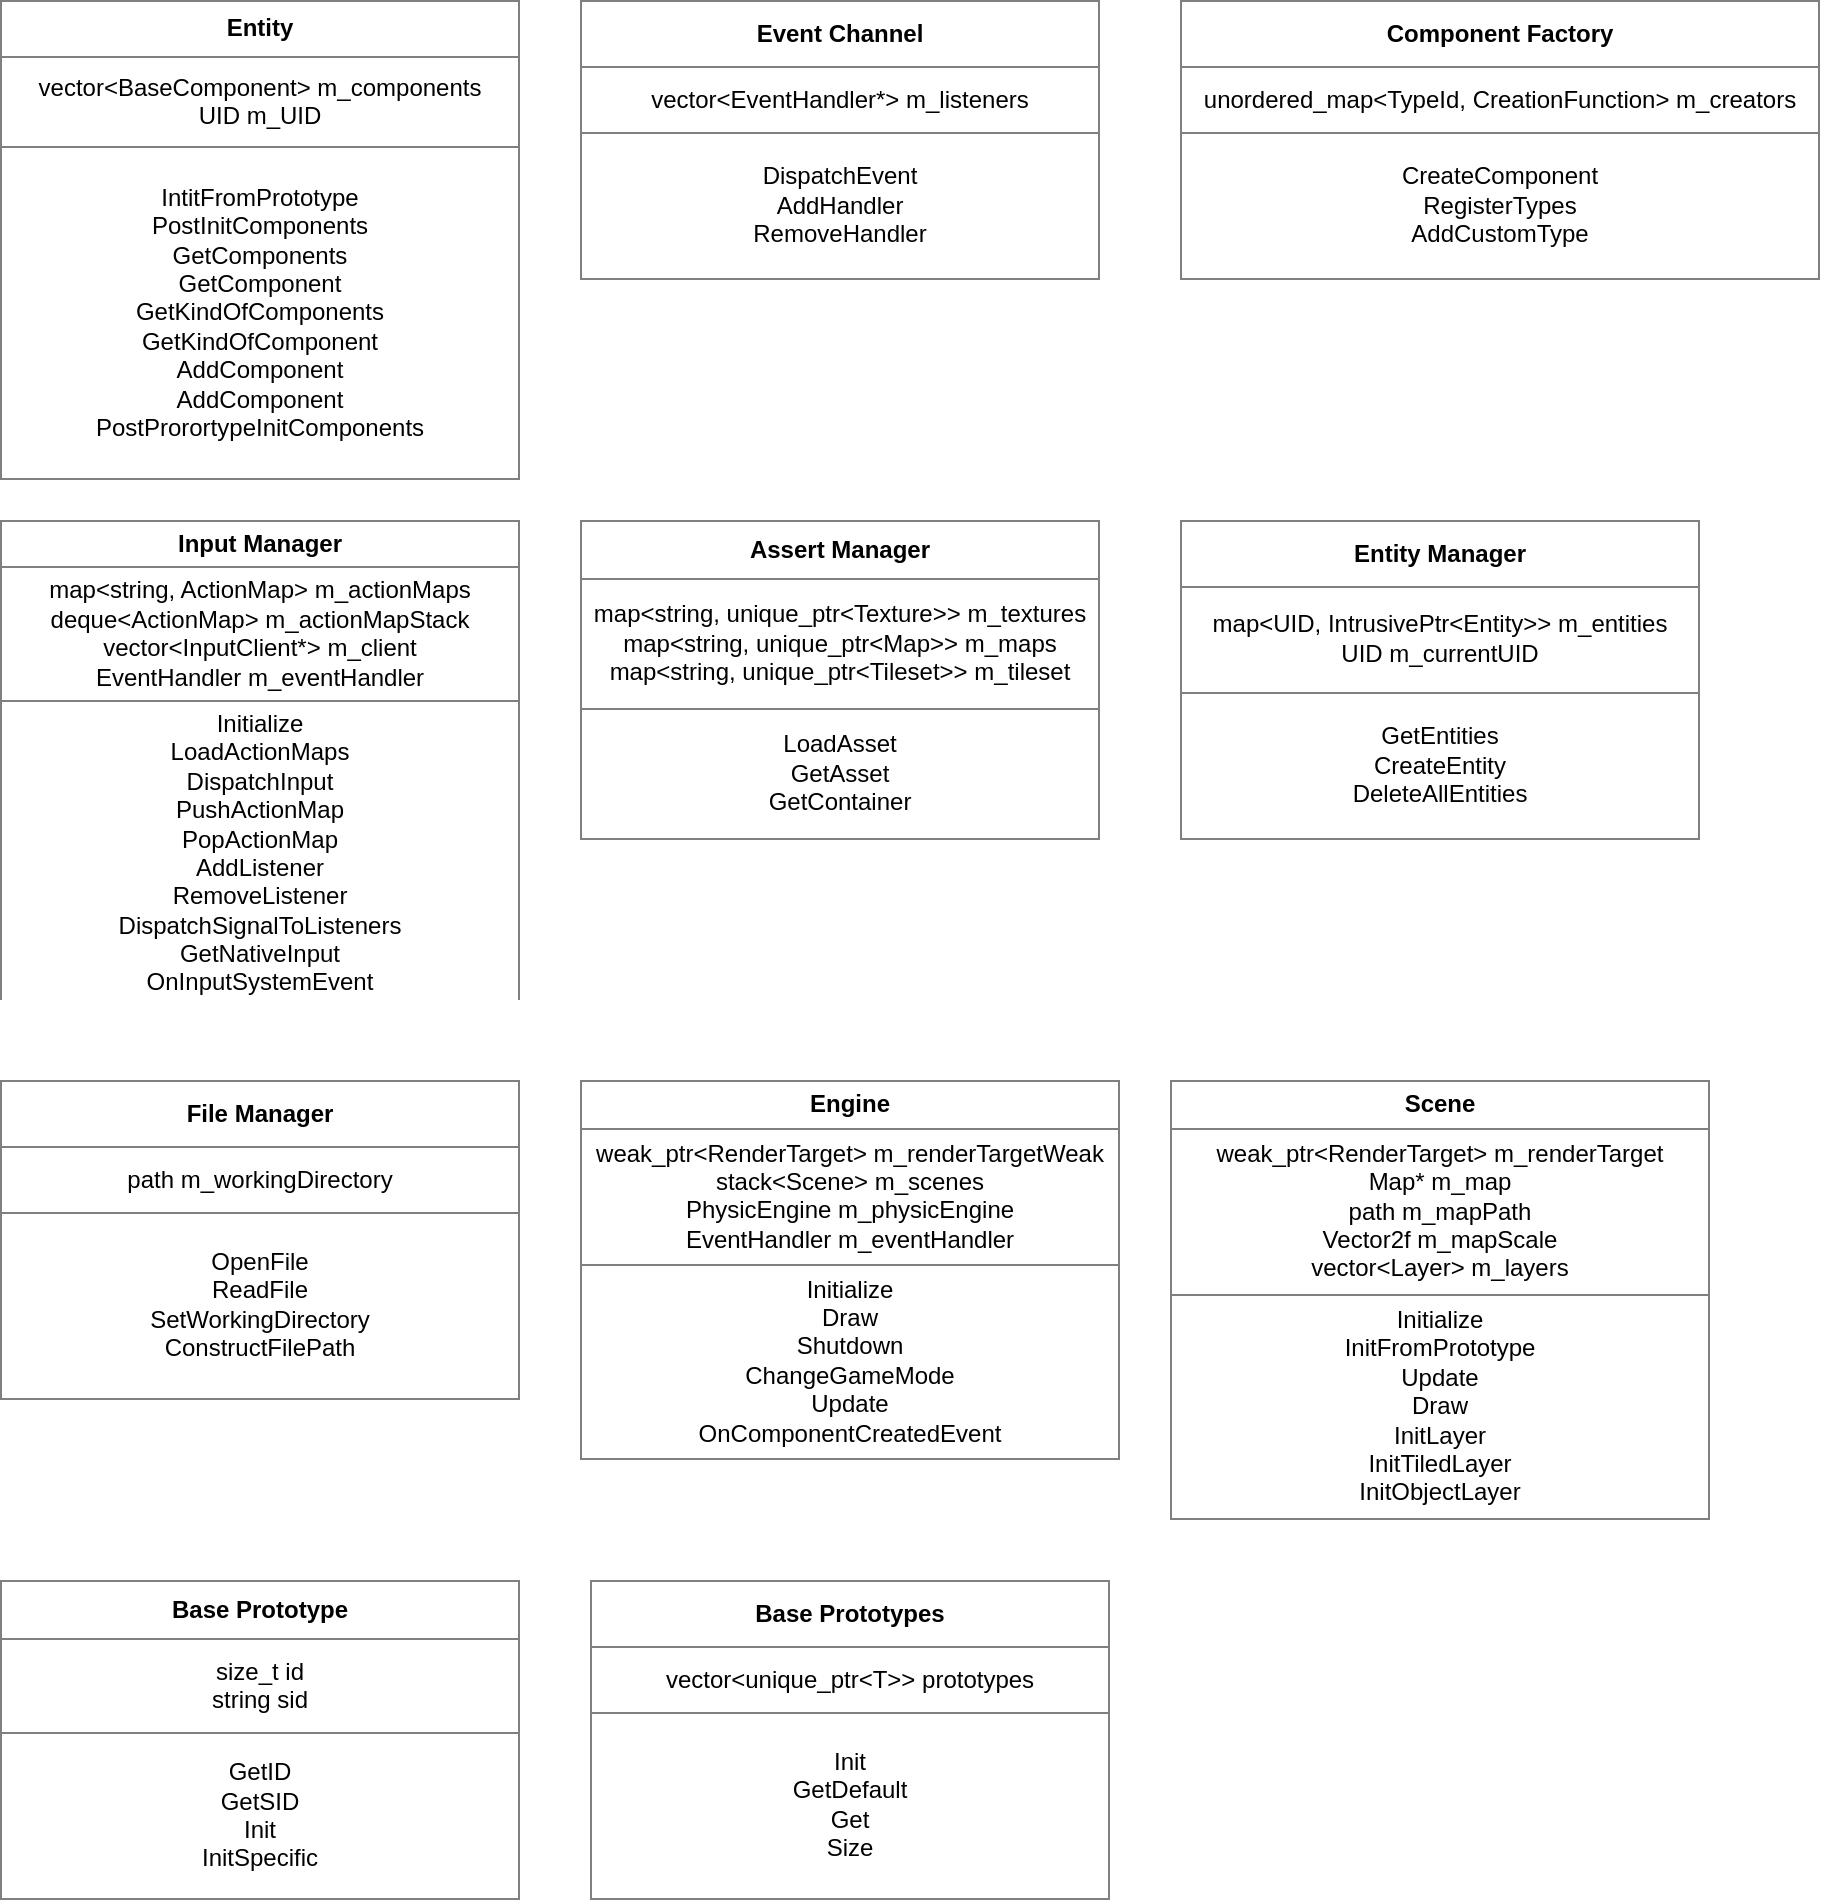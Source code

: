 <mxfile version="14.0.0" type="device"><diagram id="gwxPyDFyfQb-RHHED2Pe" name="Page-1"><mxGraphModel dx="868" dy="393" grid="1" gridSize="10" guides="1" tooltips="1" connect="1" arrows="1" fold="1" page="1" pageScale="1" pageWidth="827" pageHeight="1169" math="0" shadow="0"><root><mxCell id="0"/><mxCell id="1" parent="0"/><mxCell id="S0VjwgKTPPkP6UZ-sHXD-1" value="&lt;table border=&quot;1&quot; width=&quot;100%&quot; cellpadding=&quot;4&quot; style=&quot;width: 100% ; height: 100% ; border-collapse: collapse&quot;&gt;&lt;tbody&gt;&lt;tr&gt;&lt;th align=&quot;center&quot;&gt;&lt;b&gt;Entity&lt;/b&gt;&lt;/th&gt;&lt;/tr&gt;&lt;tr&gt;&lt;td align=&quot;center&quot;&gt;vector&amp;lt;BaseComponent&amp;gt; m_components&lt;br&gt;UID m_UID&lt;/td&gt;&lt;/tr&gt;&lt;tr&gt;&lt;td align=&quot;center&quot;&gt;IntitFromPrototype&lt;br&gt;PostInitComponents&lt;br&gt;GetComponents&lt;br&gt;GetComponent&lt;br&gt;GetKindOfComponents&lt;br&gt;GetKindOfComponent&lt;br&gt;AddComponent&lt;br&gt;AddComponent&lt;br&gt;PostProrortypeInitComponents&lt;/td&gt;&lt;/tr&gt;&lt;/tbody&gt;&lt;/table&gt;" style="text;html=1;strokeColor=none;fillColor=none;overflow=fill;" vertex="1" parent="1"><mxGeometry x="60" y="20" width="260" height="240" as="geometry"/></mxCell><mxCell id="S0VjwgKTPPkP6UZ-sHXD-2" value="&lt;table border=&quot;1&quot; width=&quot;100%&quot; cellpadding=&quot;4&quot; style=&quot;width: 100% ; height: 100% ; border-collapse: collapse&quot;&gt;&lt;tbody&gt;&lt;tr&gt;&lt;th align=&quot;center&quot;&gt;&lt;b&gt;Event Channel&lt;/b&gt;&lt;/th&gt;&lt;/tr&gt;&lt;tr&gt;&lt;td align=&quot;center&quot;&gt;vector&amp;lt;EventHandler*&amp;gt; m_listeners&lt;br&gt;&lt;/td&gt;&lt;/tr&gt;&lt;tr&gt;&lt;td align=&quot;center&quot;&gt;DispatchEvent&lt;br&gt;AddHandler&lt;br&gt;RemoveHandler&lt;/td&gt;&lt;/tr&gt;&lt;/tbody&gt;&lt;/table&gt;" style="text;html=1;strokeColor=none;fillColor=none;overflow=fill;" vertex="1" parent="1"><mxGeometry x="350" y="20" width="260" height="140" as="geometry"/></mxCell><mxCell id="S0VjwgKTPPkP6UZ-sHXD-3" value="&lt;table border=&quot;1&quot; width=&quot;100%&quot; cellpadding=&quot;4&quot; style=&quot;width: 100% ; height: 100% ; border-collapse: collapse&quot;&gt;&lt;tbody&gt;&lt;tr&gt;&lt;th align=&quot;center&quot;&gt;&lt;b&gt;Component Factory&lt;/b&gt;&lt;/th&gt;&lt;/tr&gt;&lt;tr&gt;&lt;td align=&quot;center&quot;&gt;unordered_map&amp;lt;TypeId, CreationFunction&amp;gt; m_creators&lt;/td&gt;&lt;/tr&gt;&lt;tr&gt;&lt;td align=&quot;center&quot;&gt;CreateComponent&lt;br&gt;RegisterTypes&lt;br&gt;AddCustomType&lt;/td&gt;&lt;/tr&gt;&lt;/tbody&gt;&lt;/table&gt;" style="text;html=1;strokeColor=none;fillColor=none;overflow=fill;" vertex="1" parent="1"><mxGeometry x="650" y="20" width="320" height="140" as="geometry"/></mxCell><mxCell id="S0VjwgKTPPkP6UZ-sHXD-4" value="&lt;table border=&quot;1&quot; width=&quot;100%&quot; cellpadding=&quot;4&quot; style=&quot;width: 100% ; height: 100% ; border-collapse: collapse&quot;&gt;&lt;tbody&gt;&lt;tr&gt;&lt;th align=&quot;center&quot;&gt;&lt;b&gt;Input Manager&lt;/b&gt;&lt;/th&gt;&lt;/tr&gt;&lt;tr&gt;&lt;td align=&quot;center&quot;&gt;map&amp;lt;string, ActionMap&amp;gt; m_actionMaps&lt;br&gt;deque&amp;lt;ActionMap&amp;gt; m_actionMapStack&lt;br&gt;vector&amp;lt;InputClient*&amp;gt; m_client&lt;br&gt;EventHandler m_eventHandler&lt;br&gt;&lt;/td&gt;&lt;/tr&gt;&lt;tr&gt;&lt;td align=&quot;center&quot;&gt;Initialize&lt;br&gt;LoadActionMaps&lt;br&gt;DispatchInput&lt;br&gt;PushActionMap&lt;br&gt;PopActionMap&lt;br&gt;AddListener&lt;br&gt;RemoveListener&lt;br&gt;DispatchSignalToListeners&lt;br&gt;GetNativeInput&lt;br&gt;OnInputSystemEvent&lt;br&gt;&lt;/td&gt;&lt;/tr&gt;&lt;/tbody&gt;&lt;/table&gt;" style="text;html=1;strokeColor=none;fillColor=none;overflow=fill;" vertex="1" parent="1"><mxGeometry x="60" y="280" width="260" height="240" as="geometry"/></mxCell><mxCell id="S0VjwgKTPPkP6UZ-sHXD-5" value="&lt;table border=&quot;1&quot; width=&quot;100%&quot; cellpadding=&quot;4&quot; style=&quot;width: 100% ; height: 100% ; border-collapse: collapse&quot;&gt;&lt;tbody&gt;&lt;tr&gt;&lt;th align=&quot;center&quot;&gt;&lt;b&gt;Assert Manager&lt;/b&gt;&lt;/th&gt;&lt;/tr&gt;&lt;tr&gt;&lt;td align=&quot;center&quot;&gt;map&amp;lt;string, unique_ptr&amp;lt;Texture&amp;gt;&amp;gt; m_textures&lt;br&gt;map&amp;lt;string, unique_ptr&amp;lt;Map&amp;gt;&amp;gt; m_maps&lt;br&gt;map&amp;lt;string, unique_ptr&amp;lt;Tileset&amp;gt;&amp;gt; m_tileset&lt;br&gt;&lt;/td&gt;&lt;/tr&gt;&lt;tr&gt;&lt;td align=&quot;center&quot;&gt;LoadAsset&lt;br&gt;GetAsset&lt;br&gt;GetContainer&lt;br&gt;&lt;/td&gt;&lt;/tr&gt;&lt;/tbody&gt;&lt;/table&gt;" style="text;html=1;strokeColor=none;fillColor=none;overflow=fill;" vertex="1" parent="1"><mxGeometry x="350" y="280" width="260" height="160" as="geometry"/></mxCell><mxCell id="S0VjwgKTPPkP6UZ-sHXD-6" value="&lt;table border=&quot;1&quot; width=&quot;100%&quot; cellpadding=&quot;4&quot; style=&quot;width: 100% ; height: 100% ; border-collapse: collapse&quot;&gt;&lt;tbody&gt;&lt;tr&gt;&lt;th align=&quot;center&quot;&gt;&lt;b&gt;Entity Manager&lt;/b&gt;&lt;/th&gt;&lt;/tr&gt;&lt;tr&gt;&lt;td align=&quot;center&quot;&gt;map&amp;lt;UID, IntrusivePtr&amp;lt;Entity&amp;gt;&amp;gt; m_entities&lt;br&gt;UID m_currentUID&lt;br&gt;&lt;/td&gt;&lt;/tr&gt;&lt;tr&gt;&lt;td align=&quot;center&quot;&gt;GetEntities&lt;br&gt;CreateEntity&lt;br&gt;DeleteAllEntities&lt;br&gt;&lt;/td&gt;&lt;/tr&gt;&lt;/tbody&gt;&lt;/table&gt;" style="text;html=1;strokeColor=none;fillColor=none;overflow=fill;" vertex="1" parent="1"><mxGeometry x="650" y="280" width="260" height="160" as="geometry"/></mxCell><mxCell id="S0VjwgKTPPkP6UZ-sHXD-7" value="&lt;table border=&quot;1&quot; width=&quot;100%&quot; cellpadding=&quot;4&quot; style=&quot;width: 100% ; height: 100% ; border-collapse: collapse&quot;&gt;&lt;tbody&gt;&lt;tr&gt;&lt;th align=&quot;center&quot;&gt;&lt;b&gt;File Manager&lt;/b&gt;&lt;/th&gt;&lt;/tr&gt;&lt;tr&gt;&lt;td align=&quot;center&quot;&gt;path m_workingDirectory&lt;br&gt;&lt;/td&gt;&lt;/tr&gt;&lt;tr&gt;&lt;td align=&quot;center&quot;&gt;OpenFile&lt;br&gt;ReadFile&lt;br&gt;SetWorkingDirectory&lt;br&gt;ConstructFilePath&lt;br&gt;&lt;/td&gt;&lt;/tr&gt;&lt;/tbody&gt;&lt;/table&gt;" style="text;html=1;strokeColor=none;fillColor=none;overflow=fill;" vertex="1" parent="1"><mxGeometry x="60" y="560" width="260" height="160" as="geometry"/></mxCell><mxCell id="S0VjwgKTPPkP6UZ-sHXD-8" value="&lt;table border=&quot;1&quot; width=&quot;100%&quot; cellpadding=&quot;4&quot; style=&quot;width: 100% ; height: 100% ; border-collapse: collapse&quot;&gt;&lt;tbody&gt;&lt;tr&gt;&lt;th align=&quot;center&quot;&gt;Engine&lt;/th&gt;&lt;/tr&gt;&lt;tr&gt;&lt;td align=&quot;center&quot;&gt;weak_ptr&amp;lt;RenderTarget&amp;gt; m_renderTargetWeak&lt;br&gt;stack&amp;lt;Scene&amp;gt; m_scenes&lt;br&gt;PhysicEngine m_physicEngine&lt;br&gt;EventHandler m_eventHandler&lt;br&gt;&lt;/td&gt;&lt;/tr&gt;&lt;tr&gt;&lt;td align=&quot;center&quot;&gt;Initialize&lt;br&gt;Draw&lt;br&gt;Shutdown&lt;br&gt;ChangeGameMode&lt;br&gt;Update&lt;br&gt;OnComponentCreatedEvent&lt;br&gt;&lt;/td&gt;&lt;/tr&gt;&lt;/tbody&gt;&lt;/table&gt;" style="text;html=1;strokeColor=none;fillColor=none;overflow=fill;" vertex="1" parent="1"><mxGeometry x="350" y="560" width="270" height="190" as="geometry"/></mxCell><mxCell id="S0VjwgKTPPkP6UZ-sHXD-9" value="&lt;table border=&quot;1&quot; width=&quot;100%&quot; cellpadding=&quot;4&quot; style=&quot;width: 100% ; height: 100% ; border-collapse: collapse&quot;&gt;&lt;tbody&gt;&lt;tr&gt;&lt;th align=&quot;center&quot;&gt;Scene&lt;/th&gt;&lt;/tr&gt;&lt;tr&gt;&lt;td align=&quot;center&quot;&gt;weak_ptr&amp;lt;RenderTarget&amp;gt; m_renderTarget&lt;br&gt;Map* m_map&lt;br&gt;path m_mapPath&lt;br&gt;Vector2f m_mapScale&lt;br&gt;vector&amp;lt;Layer&amp;gt; m_layers&lt;br&gt;&lt;/td&gt;&lt;/tr&gt;&lt;tr&gt;&lt;td align=&quot;center&quot;&gt;Initialize&lt;br&gt;InitFromPrototype&lt;br&gt;Update&lt;br&gt;Draw&lt;br&gt;InitLayer&lt;br&gt;InitTiledLayer&lt;br&gt;InitObjectLayer&lt;br&gt;&lt;/td&gt;&lt;/tr&gt;&lt;/tbody&gt;&lt;/table&gt;" style="text;html=1;strokeColor=none;fillColor=none;overflow=fill;" vertex="1" parent="1"><mxGeometry x="645" y="560" width="270" height="220" as="geometry"/></mxCell><mxCell id="S0VjwgKTPPkP6UZ-sHXD-10" value="&lt;table border=&quot;1&quot; width=&quot;100%&quot; cellpadding=&quot;4&quot; style=&quot;width: 100% ; height: 100% ; border-collapse: collapse&quot;&gt;&lt;tbody&gt;&lt;tr&gt;&lt;th align=&quot;center&quot;&gt;Base Prototype&lt;/th&gt;&lt;/tr&gt;&lt;tr&gt;&lt;td align=&quot;center&quot;&gt;size_t id&lt;br&gt;string sid&lt;br&gt;&lt;/td&gt;&lt;/tr&gt;&lt;tr&gt;&lt;td align=&quot;center&quot;&gt;GetID&lt;br&gt;GetSID&lt;br&gt;Init&lt;br&gt;InitSpecific&lt;br&gt;&lt;/td&gt;&lt;/tr&gt;&lt;/tbody&gt;&lt;/table&gt;" style="text;html=1;strokeColor=none;fillColor=none;overflow=fill;" vertex="1" parent="1"><mxGeometry x="60" y="810" width="260" height="160" as="geometry"/></mxCell><mxCell id="S0VjwgKTPPkP6UZ-sHXD-11" value="&lt;table border=&quot;1&quot; width=&quot;100%&quot; cellpadding=&quot;4&quot; style=&quot;width: 100% ; height: 100% ; border-collapse: collapse&quot;&gt;&lt;tbody&gt;&lt;tr&gt;&lt;th align=&quot;center&quot;&gt;Base Prototypes&lt;/th&gt;&lt;/tr&gt;&lt;tr&gt;&lt;td align=&quot;center&quot;&gt;vector&amp;lt;unique_ptr&amp;lt;T&amp;gt;&amp;gt; prototypes&lt;br&gt;&lt;/td&gt;&lt;/tr&gt;&lt;tr&gt;&lt;td align=&quot;center&quot;&gt;Init&lt;br&gt;GetDefault&lt;br&gt;Get&lt;br&gt;Size&lt;br&gt;&lt;/td&gt;&lt;/tr&gt;&lt;/tbody&gt;&lt;/table&gt;" style="text;html=1;strokeColor=none;fillColor=none;overflow=fill;" vertex="1" parent="1"><mxGeometry x="355" y="810" width="260" height="160" as="geometry"/></mxCell></root></mxGraphModel></diagram></mxfile>